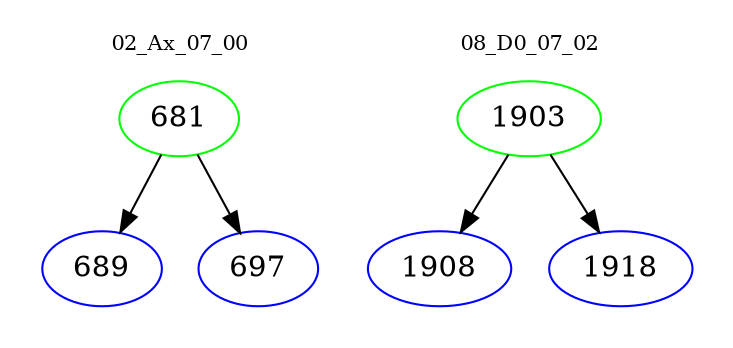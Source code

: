 digraph{
subgraph cluster_0 {
color = white
label = "02_Ax_07_00";
fontsize=10;
T0_681 [label="681", color="green"]
T0_681 -> T0_689 [color="black"]
T0_689 [label="689", color="blue"]
T0_681 -> T0_697 [color="black"]
T0_697 [label="697", color="blue"]
}
subgraph cluster_1 {
color = white
label = "08_D0_07_02";
fontsize=10;
T1_1903 [label="1903", color="green"]
T1_1903 -> T1_1908 [color="black"]
T1_1908 [label="1908", color="blue"]
T1_1903 -> T1_1918 [color="black"]
T1_1918 [label="1918", color="blue"]
}
}
